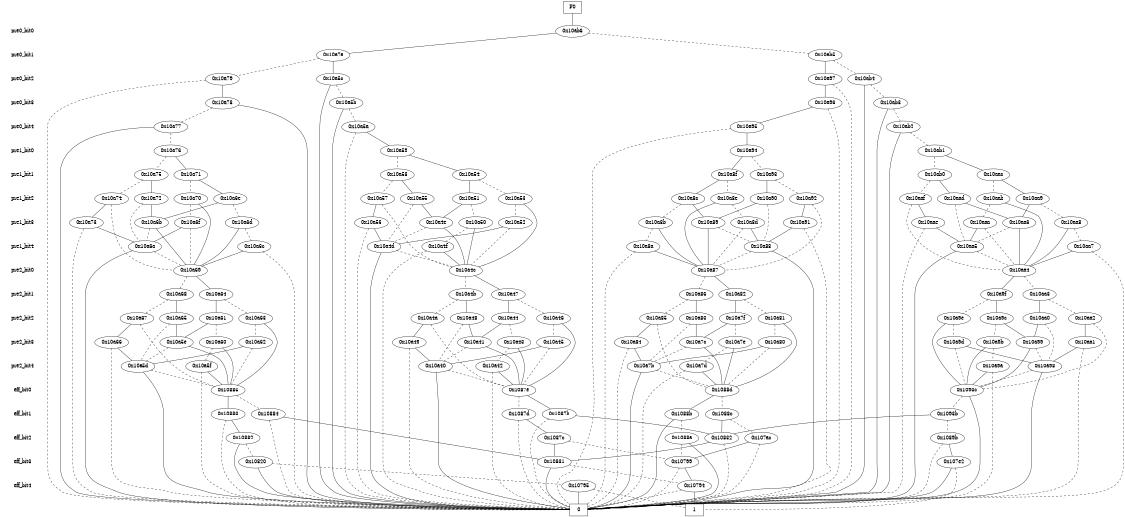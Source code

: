 digraph "DD" {
size = "7.5,10"
center = true;
edge [dir = none];
{ node [shape = plaintext];
  edge [style = invis];
  "CONST NODES" [style = invis];
" pre0_bit0 " -> " pre0_bit1 " -> " pre0_bit2 " -> " pre0_bit3 " -> " pre0_bit4 " -> " pre1_bit0 " -> " pre1_bit1 " -> " pre1_bit2 " -> " pre1_bit3 " -> " pre1_bit4 " -> " pre2_bit0 " -> " pre2_bit1 " -> " pre2_bit2 " -> " pre2_bit3 " -> " pre2_bit4 " -> " eff_bit0 " -> " eff_bit1 " -> " eff_bit2 " -> " eff_bit3 " -> " eff_bit4 " -> "CONST NODES"; 
}
{ rank = same; node [shape = box]; edge [style = invis];
"F0"; }
{ rank = same; " pre0_bit0 ";
"0x10ab6";
}
{ rank = same; " pre0_bit1 ";
"0x10ab5";
"0x10a7a";
}
{ rank = same; " pre0_bit2 ";
"0x10a79";
"0x10a97";
"0x10ab4";
"0x10a5c";
}
{ rank = same; " pre0_bit3 ";
"0x10a96";
"0x10ab3";
"0x10a78";
"0x10a5b";
}
{ rank = same; " pre0_bit4 ";
"0x10a5a";
"0x10a95";
"0x10ab2";
"0x10a77";
}
{ rank = same; " pre1_bit0 ";
"0x10a76";
"0x10a94";
"0x10ab1";
"0x10a59";
}
{ rank = same; " pre1_bit1 ";
"0x10aac";
"0x10a54";
"0x10ab0";
"0x10a58";
"0x10a71";
"0x10a8f";
"0x10a75";
"0x10a93";
}
{ rank = same; " pre1_bit2 ";
"0x10a90";
"0x10a6e";
"0x10a8c";
"0x10a70";
"0x10a8e";
"0x10aaf";
"0x10a57";
"0x10aad";
"0x10a55";
"0x10aa9";
"0x10a51";
"0x10aab";
"0x10a53";
"0x10a74";
"0x10a72";
"0x10a92";
}
{ rank = same; " pre1_bit3 ";
"0x10a56";
"0x10a6d";
"0x10a8b";
"0x10aae";
"0x10a6f";
"0x10a8d";
"0x10aa6";
"0x10a4e";
"0x10aa8";
"0x10a50";
"0x10a73";
"0x10a91";
"0x10aaa";
"0x10a52";
"0x10a6b";
"0x10a89";
}
{ rank = same; " pre1_bit4 ";
"0x10a6c";
"0x10a8a";
"0x10aa5";
"0x10a88";
"0x10a6a";
"0x10a4d";
"0x10a4f";
"0x10aa7";
}
{ rank = same; " pre2_bit0 ";
"0x10a69";
"0x10a87";
"0x10aa4";
"0x10a4c";
}
{ rank = same; " pre2_bit1 ";
"0x10a9f";
"0x10a47";
"0x10aa3";
"0x10a4b";
"0x10a64";
"0x10a82";
"0x10a68";
"0x10a86";
}
{ rank = same; " pre2_bit2 ";
"0x10a65";
"0x10a83";
"0x10a67";
"0x10a61";
"0x10a7f";
"0x10a46";
"0x10a4a";
"0x10a9e";
"0x10a85";
"0x10aa2";
"0x10aa0";
"0x10a48";
"0x10a81";
"0x10a63";
"0x10a9c";
"0x10a44";
}
{ rank = same; " pre2_bit3 ";
"0x10a9d";
"0x10a41";
"0x10a66";
"0x10a43";
"0x10a84";
"0x10a99";
"0x10a9b";
"0x10a7c";
"0x10a5e";
"0x10a49";
"0x10a7e";
"0x10a60";
"0x10a62";
"0x10aa1";
"0x10a45";
"0x10a80";
}
{ rank = same; " pre2_bit4 ";
"0x10a5d";
"0x10a7b";
"0x10a42";
"0x10a40";
"0x10a98";
"0x10a9a";
"0x10a5f";
"0x10a7d";
}
{ rank = same; " eff_bit0 ";
"0x1087e";
"0x10885";
"0x1088d";
"0x1093c";
}
{ rank = same; " eff_bit1 ";
"0x1088b";
"0x1087b";
"0x1087d";
"0x10883";
"0x1093b";
"0x10884";
"0x1088c";
}
{ rank = same; " eff_bit2 ";
"0x1089b";
"0x107ac";
"0x1088a";
"0x10832";
"0x1087c";
"0x10882";
}
{ rank = same; " eff_bit3 ";
"0x10831";
"0x10820";
"0x107e2";
"0x10799";
}
{ rank = same; " eff_bit4 ";
"0x10794";
"0x10795";
}
{ rank = same; "CONST NODES";
{ node [shape = box]; "0xfe7a";
"0xfe79";
}
}
"F0" -> "0x10ab6" [style = solid];
"0x10ab6" -> "0x10a7a";
"0x10ab6" -> "0x10ab5" [style = dashed];
"0x10ab5" -> "0x10a97";
"0x10ab5" -> "0x10ab4" [style = dashed];
"0x10a7a" -> "0x10a5c";
"0x10a7a" -> "0x10a79" [style = dashed];
"0x10a79" -> "0x10a78";
"0x10a79" -> "0xfe7a" [style = dashed];
"0x10a97" -> "0x10a96";
"0x10a97" -> "0xfe7a" [style = dashed];
"0x10ab4" -> "0xfe7a";
"0x10ab4" -> "0x10ab3" [style = dashed];
"0x10a5c" -> "0xfe7a";
"0x10a5c" -> "0x10a5b" [style = dashed];
"0x10a96" -> "0x10a95";
"0x10a96" -> "0xfe7a" [style = dashed];
"0x10ab3" -> "0xfe7a";
"0x10ab3" -> "0x10ab2" [style = dashed];
"0x10a78" -> "0xfe7a";
"0x10a78" -> "0x10a77" [style = dashed];
"0x10a5b" -> "0xfe7a";
"0x10a5b" -> "0x10a5a" [style = dashed];
"0x10a5a" -> "0x10a59";
"0x10a5a" -> "0xfe7a" [style = dashed];
"0x10a95" -> "0x10a94";
"0x10a95" -> "0xfe7a" [style = dashed];
"0x10ab2" -> "0xfe7a";
"0x10ab2" -> "0x10ab1" [style = dashed];
"0x10a77" -> "0xfe7a";
"0x10a77" -> "0x10a76" [style = dashed];
"0x10a76" -> "0x10a71";
"0x10a76" -> "0x10a75" [style = dashed];
"0x10a94" -> "0x10a8f";
"0x10a94" -> "0x10a93" [style = dashed];
"0x10ab1" -> "0x10aac";
"0x10ab1" -> "0x10ab0" [style = dashed];
"0x10a59" -> "0x10a54";
"0x10a59" -> "0x10a58" [style = dashed];
"0x10aac" -> "0x10aa9";
"0x10aac" -> "0x10aab" [style = dashed];
"0x10a54" -> "0x10a51";
"0x10a54" -> "0x10a53" [style = dashed];
"0x10ab0" -> "0x10aad";
"0x10ab0" -> "0x10aaf" [style = dashed];
"0x10a58" -> "0x10a55";
"0x10a58" -> "0x10a57" [style = dashed];
"0x10a71" -> "0x10a6e";
"0x10a71" -> "0x10a70" [style = dashed];
"0x10a8f" -> "0x10a8c";
"0x10a8f" -> "0x10a8e" [style = dashed];
"0x10a75" -> "0x10a72";
"0x10a75" -> "0x10a74" [style = dashed];
"0x10a93" -> "0x10a90";
"0x10a93" -> "0x10a92" [style = dashed];
"0x10a90" -> "0x10a89";
"0x10a90" -> "0x10a88" [style = dashed];
"0x10a6e" -> "0x10a6b";
"0x10a6e" -> "0x10a6d" [style = dashed];
"0x10a8c" -> "0x10a89";
"0x10a8c" -> "0x10a8b" [style = dashed];
"0x10a70" -> "0x10a69";
"0x10a70" -> "0x10a6f" [style = dashed];
"0x10a8e" -> "0x10a87";
"0x10a8e" -> "0x10a8d" [style = dashed];
"0x10aaf" -> "0x10aae";
"0x10aaf" -> "0x10aa4" [style = dashed];
"0x10a57" -> "0x10a56";
"0x10a57" -> "0x10a4c" [style = dashed];
"0x10aad" -> "0x10aa6";
"0x10aad" -> "0x10aa5" [style = dashed];
"0x10a55" -> "0x10a4e";
"0x10a55" -> "0x10a4d" [style = dashed];
"0x10aa9" -> "0x10aa6";
"0x10aa9" -> "0x10aa8" [style = dashed];
"0x10a51" -> "0x10a4e";
"0x10a51" -> "0x10a50" [style = dashed];
"0x10aab" -> "0x10aa4";
"0x10aab" -> "0x10aaa" [style = dashed];
"0x10a53" -> "0x10a4c";
"0x10a53" -> "0x10a52" [style = dashed];
"0x10a74" -> "0x10a73";
"0x10a74" -> "0x10a69" [style = dashed];
"0x10a72" -> "0x10a6b";
"0x10a72" -> "0x10a6a" [style = dashed];
"0x10a92" -> "0x10a91";
"0x10a92" -> "0x10a87" [style = dashed];
"0x10a56" -> "0x10a4d";
"0x10a56" -> "0xfe7a" [style = dashed];
"0x10a6d" -> "0x10a69";
"0x10a6d" -> "0x10a6c" [style = dashed];
"0x10a8b" -> "0x10a87";
"0x10a8b" -> "0x10a8a" [style = dashed];
"0x10aae" -> "0x10aa5";
"0x10aae" -> "0xfe7a" [style = dashed];
"0x10a6f" -> "0x10a6a";
"0x10a6f" -> "0x10a69" [style = dashed];
"0x10a8d" -> "0x10a88";
"0x10a8d" -> "0x10a87" [style = dashed];
"0x10aa6" -> "0x10aa4";
"0x10aa6" -> "0x10aa5" [style = dashed];
"0x10a4e" -> "0x10a4c";
"0x10a4e" -> "0x10a4d" [style = dashed];
"0x10aa8" -> "0x10aa4";
"0x10aa8" -> "0x10aa7" [style = dashed];
"0x10a50" -> "0x10a4c";
"0x10a50" -> "0x10a4f" [style = dashed];
"0x10a73" -> "0x10a6a";
"0x10a73" -> "0xfe7a" [style = dashed];
"0x10a91" -> "0x10a88";
"0x10a91" -> "0xfe7a" [style = dashed];
"0x10aaa" -> "0x10aa5";
"0x10aaa" -> "0x10aa4" [style = dashed];
"0x10a52" -> "0x10a4d";
"0x10a52" -> "0x10a4c" [style = dashed];
"0x10a6b" -> "0x10a69";
"0x10a6b" -> "0x10a6a" [style = dashed];
"0x10a89" -> "0x10a87";
"0x10a89" -> "0x10a88" [style = dashed];
"0x10a6c" -> "0x10a69";
"0x10a6c" -> "0xfe7a" [style = dashed];
"0x10a8a" -> "0x10a87";
"0x10a8a" -> "0xfe7a" [style = dashed];
"0x10aa5" -> "0xfe7a";
"0x10aa5" -> "0x10aa4" [style = dashed];
"0x10a88" -> "0xfe7a";
"0x10a88" -> "0x10a87" [style = dashed];
"0x10a6a" -> "0xfe7a";
"0x10a6a" -> "0x10a69" [style = dashed];
"0x10a4d" -> "0xfe7a";
"0x10a4d" -> "0x10a4c" [style = dashed];
"0x10a4f" -> "0x10a4c";
"0x10a4f" -> "0xfe7a" [style = dashed];
"0x10aa7" -> "0x10aa4";
"0x10aa7" -> "0xfe7a" [style = dashed];
"0x10a69" -> "0x10a64";
"0x10a69" -> "0x10a68" [style = dashed];
"0x10a87" -> "0x10a82";
"0x10a87" -> "0x10a86" [style = dashed];
"0x10aa4" -> "0x10a9f";
"0x10aa4" -> "0x10aa3" [style = dashed];
"0x10a4c" -> "0x10a47";
"0x10a4c" -> "0x10a4b" [style = dashed];
"0x10a9f" -> "0x10a9c";
"0x10a9f" -> "0x10a9e" [style = dashed];
"0x10a47" -> "0x10a44";
"0x10a47" -> "0x10a46" [style = dashed];
"0x10aa3" -> "0x10aa0";
"0x10aa3" -> "0x10aa2" [style = dashed];
"0x10a4b" -> "0x10a48";
"0x10a4b" -> "0x10a4a" [style = dashed];
"0x10a64" -> "0x10a61";
"0x10a64" -> "0x10a63" [style = dashed];
"0x10a82" -> "0x10a7f";
"0x10a82" -> "0x10a81" [style = dashed];
"0x10a68" -> "0x10a65";
"0x10a68" -> "0x10a67" [style = dashed];
"0x10a86" -> "0x10a83";
"0x10a86" -> "0x10a85" [style = dashed];
"0x10a65" -> "0x10a5e";
"0x10a65" -> "0x10a5d" [style = dashed];
"0x10a83" -> "0x10a7c";
"0x10a83" -> "0x10a7b" [style = dashed];
"0x10a67" -> "0x10a66";
"0x10a67" -> "0x10885" [style = dashed];
"0x10a61" -> "0x10a5e";
"0x10a61" -> "0x10a60" [style = dashed];
"0x10a7f" -> "0x10a7c";
"0x10a7f" -> "0x10a7e" [style = dashed];
"0x10a46" -> "0x1087e";
"0x10a46" -> "0x10a45" [style = dashed];
"0x10a4a" -> "0x10a49";
"0x10a4a" -> "0x1087e" [style = dashed];
"0x10a9e" -> "0x1093c";
"0x10a9e" -> "0x10a9d" [style = dashed];
"0x10a85" -> "0x10a84";
"0x10a85" -> "0x1088d" [style = dashed];
"0x10aa2" -> "0x10aa1";
"0x10aa2" -> "0x1093c" [style = dashed];
"0x10aa0" -> "0x10a99";
"0x10aa0" -> "0x10a98" [style = dashed];
"0x10a48" -> "0x10a41";
"0x10a48" -> "0x10a40" [style = dashed];
"0x10a81" -> "0x1088d";
"0x10a81" -> "0x10a80" [style = dashed];
"0x10a63" -> "0x10885";
"0x10a63" -> "0x10a62" [style = dashed];
"0x10a9c" -> "0x10a99";
"0x10a9c" -> "0x10a9b" [style = dashed];
"0x10a44" -> "0x10a41";
"0x10a44" -> "0x10a43" [style = dashed];
"0x10a9d" -> "0x10a98";
"0x10a9d" -> "0x1093c" [style = dashed];
"0x10a41" -> "0x1087e";
"0x10a41" -> "0x10a40" [style = dashed];
"0x10a66" -> "0x10a5d";
"0x10a66" -> "0xfe7a" [style = dashed];
"0x10a43" -> "0x1087e";
"0x10a43" -> "0x10a42" [style = dashed];
"0x10a84" -> "0x10a7b";
"0x10a84" -> "0xfe7a" [style = dashed];
"0x10a99" -> "0x1093c";
"0x10a99" -> "0x10a98" [style = dashed];
"0x10a9b" -> "0x1093c";
"0x10a9b" -> "0x10a9a" [style = dashed];
"0x10a7c" -> "0x1088d";
"0x10a7c" -> "0x10a7b" [style = dashed];
"0x10a5e" -> "0x10885";
"0x10a5e" -> "0x10a5d" [style = dashed];
"0x10a49" -> "0x10a40";
"0x10a49" -> "0xfe7a" [style = dashed];
"0x10a7e" -> "0x1088d";
"0x10a7e" -> "0x10a7d" [style = dashed];
"0x10a60" -> "0x10885";
"0x10a60" -> "0x10a5f" [style = dashed];
"0x10a62" -> "0x10a5d";
"0x10a62" -> "0x10885" [style = dashed];
"0x10aa1" -> "0x10a98";
"0x10aa1" -> "0xfe7a" [style = dashed];
"0x10a45" -> "0x10a40";
"0x10a45" -> "0x1087e" [style = dashed];
"0x10a80" -> "0x10a7b";
"0x10a80" -> "0x1088d" [style = dashed];
"0x10a5d" -> "0xfe7a";
"0x10a5d" -> "0x10885" [style = dashed];
"0x10a7b" -> "0xfe7a";
"0x10a7b" -> "0x1088d" [style = dashed];
"0x10a42" -> "0x1087e";
"0x10a42" -> "0xfe7a" [style = dashed];
"0x10a40" -> "0xfe7a";
"0x10a40" -> "0x1087e" [style = dashed];
"0x10a98" -> "0xfe7a";
"0x10a98" -> "0x1093c" [style = dashed];
"0x10a9a" -> "0x1093c";
"0x10a9a" -> "0xfe7a" [style = dashed];
"0x10a5f" -> "0x10885";
"0x10a5f" -> "0xfe7a" [style = dashed];
"0x10a7d" -> "0x1088d";
"0x10a7d" -> "0xfe7a" [style = dashed];
"0x1087e" -> "0x1087b";
"0x1087e" -> "0x1087d" [style = dashed];
"0x10885" -> "0x10883";
"0x10885" -> "0x10884" [style = dashed];
"0x1088d" -> "0x1088b";
"0x1088d" -> "0x1088c" [style = dashed];
"0x1093c" -> "0xfe7a";
"0x1093c" -> "0x1093b" [style = dashed];
"0x1088b" -> "0xfe7a";
"0x1088b" -> "0x1088a" [style = dashed];
"0x1087b" -> "0x10832";
"0x1087b" -> "0xfe7a" [style = dashed];
"0x1087d" -> "0x1087c";
"0x1087d" -> "0xfe7a" [style = dashed];
"0x10883" -> "0x10882";
"0x10883" -> "0xfe7a" [style = dashed];
"0x1093b" -> "0x10832";
"0x1093b" -> "0x1089b" [style = dashed];
"0x10884" -> "0x10831";
"0x10884" -> "0xfe7a" [style = dashed];
"0x1088c" -> "0x10832";
"0x1088c" -> "0x107ac" [style = dashed];
"0x1089b" -> "0x107e2";
"0x1089b" -> "0xfe7a" [style = dashed];
"0x107ac" -> "0x10799";
"0x107ac" -> "0xfe7a" [style = dashed];
"0x1088a" -> "0xfe7a";
"0x1088a" -> "0x10799" [style = dashed];
"0x10832" -> "0x10831";
"0x10832" -> "0xfe7a" [style = dashed];
"0x1087c" -> "0x10831";
"0x1087c" -> "0x10799" [style = dashed];
"0x10882" -> "0xfe7a";
"0x10882" -> "0x10820" [style = dashed];
"0x10831" -> "0xfe7a";
"0x10831" -> "0x10794" [style = dashed];
"0x10820" -> "0xfe7a";
"0x10820" -> "0x10795" [style = dashed];
"0x107e2" -> "0xfe7a";
"0x107e2" -> "0xfe79" [style = dashed];
"0x10799" -> "0x10794";
"0x10799" -> "0xfe7a" [style = dashed];
"0x10794" -> "0xfe79";
"0x10794" -> "0xfe7a" [style = dashed];
"0x10795" -> "0xfe7a";
"0x10795" -> "0xfe79" [style = dashed];
"0xfe7a" [label = "0"];
"0xfe79" [label = "1"];
}
